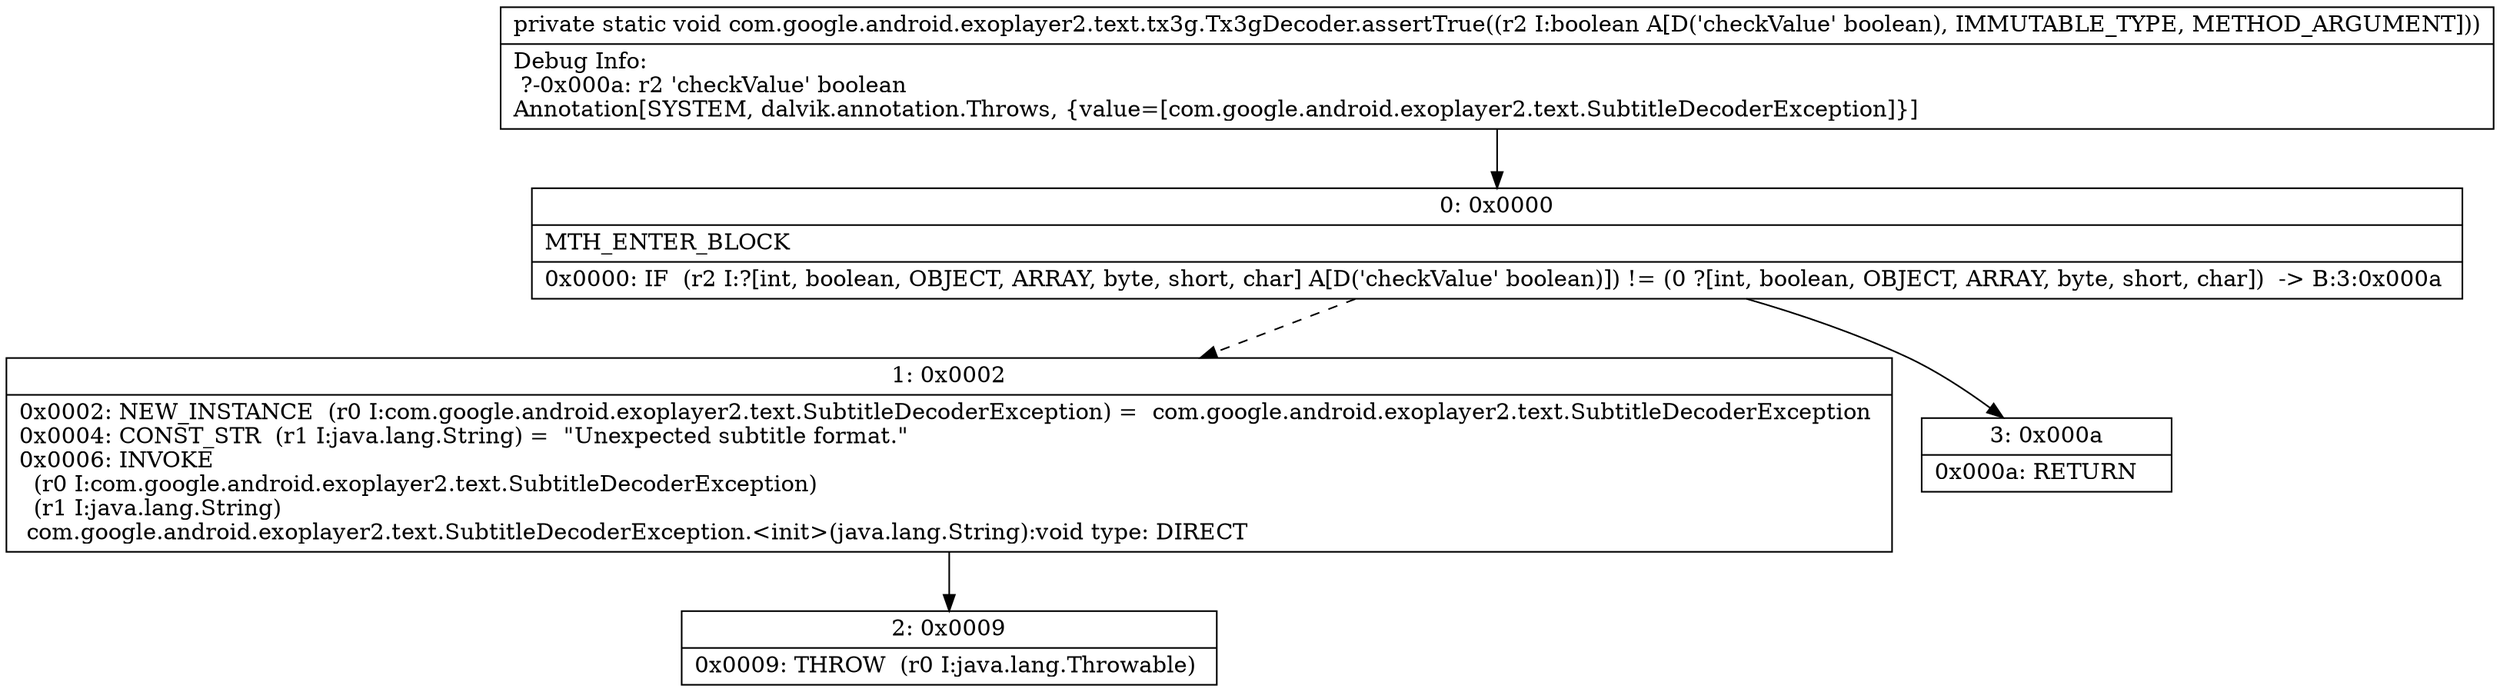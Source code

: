 digraph "CFG forcom.google.android.exoplayer2.text.tx3g.Tx3gDecoder.assertTrue(Z)V" {
Node_0 [shape=record,label="{0\:\ 0x0000|MTH_ENTER_BLOCK\l|0x0000: IF  (r2 I:?[int, boolean, OBJECT, ARRAY, byte, short, char] A[D('checkValue' boolean)]) != (0 ?[int, boolean, OBJECT, ARRAY, byte, short, char])  \-\> B:3:0x000a \l}"];
Node_1 [shape=record,label="{1\:\ 0x0002|0x0002: NEW_INSTANCE  (r0 I:com.google.android.exoplayer2.text.SubtitleDecoderException) =  com.google.android.exoplayer2.text.SubtitleDecoderException \l0x0004: CONST_STR  (r1 I:java.lang.String) =  \"Unexpected subtitle format.\" \l0x0006: INVOKE  \l  (r0 I:com.google.android.exoplayer2.text.SubtitleDecoderException)\l  (r1 I:java.lang.String)\l com.google.android.exoplayer2.text.SubtitleDecoderException.\<init\>(java.lang.String):void type: DIRECT \l}"];
Node_2 [shape=record,label="{2\:\ 0x0009|0x0009: THROW  (r0 I:java.lang.Throwable) \l}"];
Node_3 [shape=record,label="{3\:\ 0x000a|0x000a: RETURN   \l}"];
MethodNode[shape=record,label="{private static void com.google.android.exoplayer2.text.tx3g.Tx3gDecoder.assertTrue((r2 I:boolean A[D('checkValue' boolean), IMMUTABLE_TYPE, METHOD_ARGUMENT]))  | Debug Info:\l  ?\-0x000a: r2 'checkValue' boolean\lAnnotation[SYSTEM, dalvik.annotation.Throws, \{value=[com.google.android.exoplayer2.text.SubtitleDecoderException]\}]\l}"];
MethodNode -> Node_0;
Node_0 -> Node_1[style=dashed];
Node_0 -> Node_3;
Node_1 -> Node_2;
}

